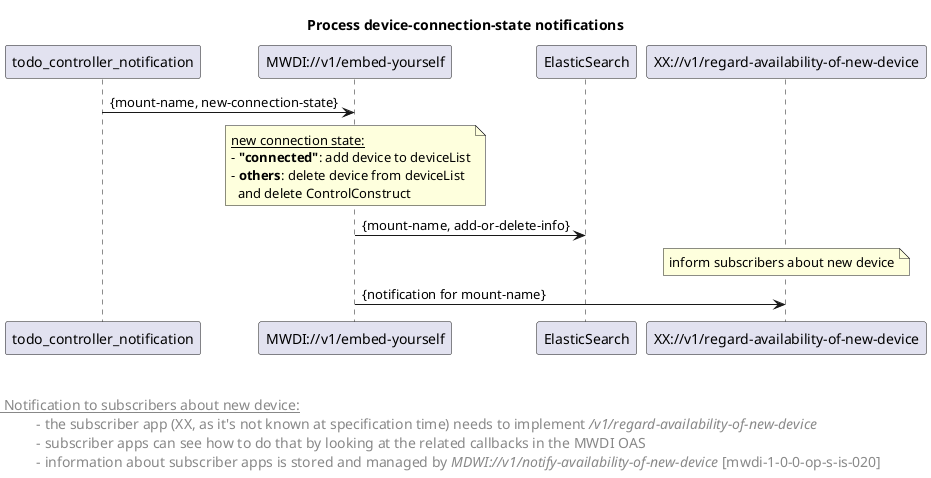 @startuml
skinparam responseMessageBelowArrow true
skinparam guillemet [ ]
skinparam participant {
  StereotypeFontSize 12  
}
hide stereotype

title Process device-connection-state notifications


'participants
participant "todo_controller_notification" as npConnectionStatusNotif <<mwdi-1-0-0-op-c-is-np-1-0-0-000>>
participant "MWDI://v1/embed-yourself" as mwdi <<mwdi-1-0-0-op-s-bm-001>>
participant "ElasticSearch" as es <<mwdi-1-0-0-es-c-es-1-0-0-000>>
participant "XX://v1/regard-availability-of-new-device" as notificationToXX <<mwdi-1-0-0-op-c-is-xx-1-0-0-000>>


npConnectionStatusNotif -> mwdi: {mount-name, new-connection-state}

note over mwdi
 <u>new connection state:</u>
 - <b>"connected"</b>: add device to deviceList
 - <b>others</b>: delete device from deviceList
   and delete ControlConstruct
end note

mwdi -> es: {mount-name, add-or-delete-info}

'inform subscribers about new device
note over notificationToXX: inform subscribers about new device
mwdi -> notificationToXX: {notification for mount-name}



left footer 


<u> Notification to subscribers about new device:</u>
\t  - the subscriber app (XX, as it's not known at specification time) needs to implement <i>/v1/regard-availability-of-new-device</i>
\t  - subscriber apps can see how to do that by looking at the related callbacks in the MWDI OAS 
\t  - information about subscriber apps is stored and managed by <i>MDWI://v1/notify-availability-of-new-device</i> [mwdi-1-0-0-op-s-is-020]
end footer

<style>
footer {
  HorizontalAlignment left
  FontSize 14
}
</style>

@enduml